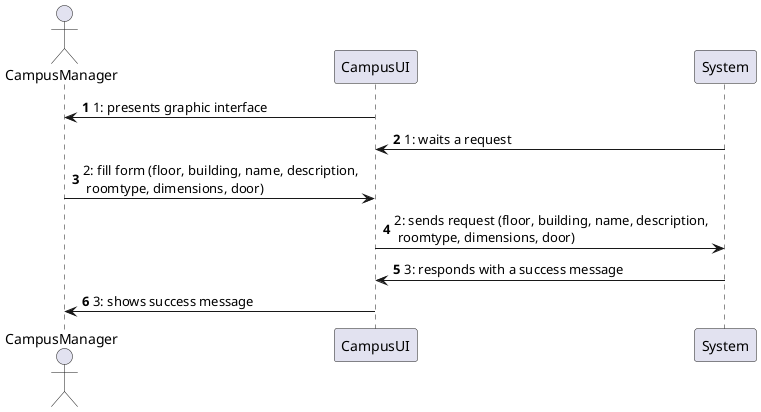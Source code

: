@startuml
'https://plantuml.com/sequence-diagram

@startuml
'https://plantuml.com/sequence-diagram

autonumber

actor CampusManager as GC
participant CampusUI as GUI
participant System as S

GUI -> GC : 1: presents graphic interface
S -> GUI : 1: waits a request
GC -> GUI : 2: fill form (floor, building, name, description,\n roomtype, dimensions, door)
GUI -> S : 2: sends request (floor, building, name, description,\n roomtype, dimensions, door)
S -> GUI : 3: responds with a success message
GUI -> GC : 3: shows success message

@enduml